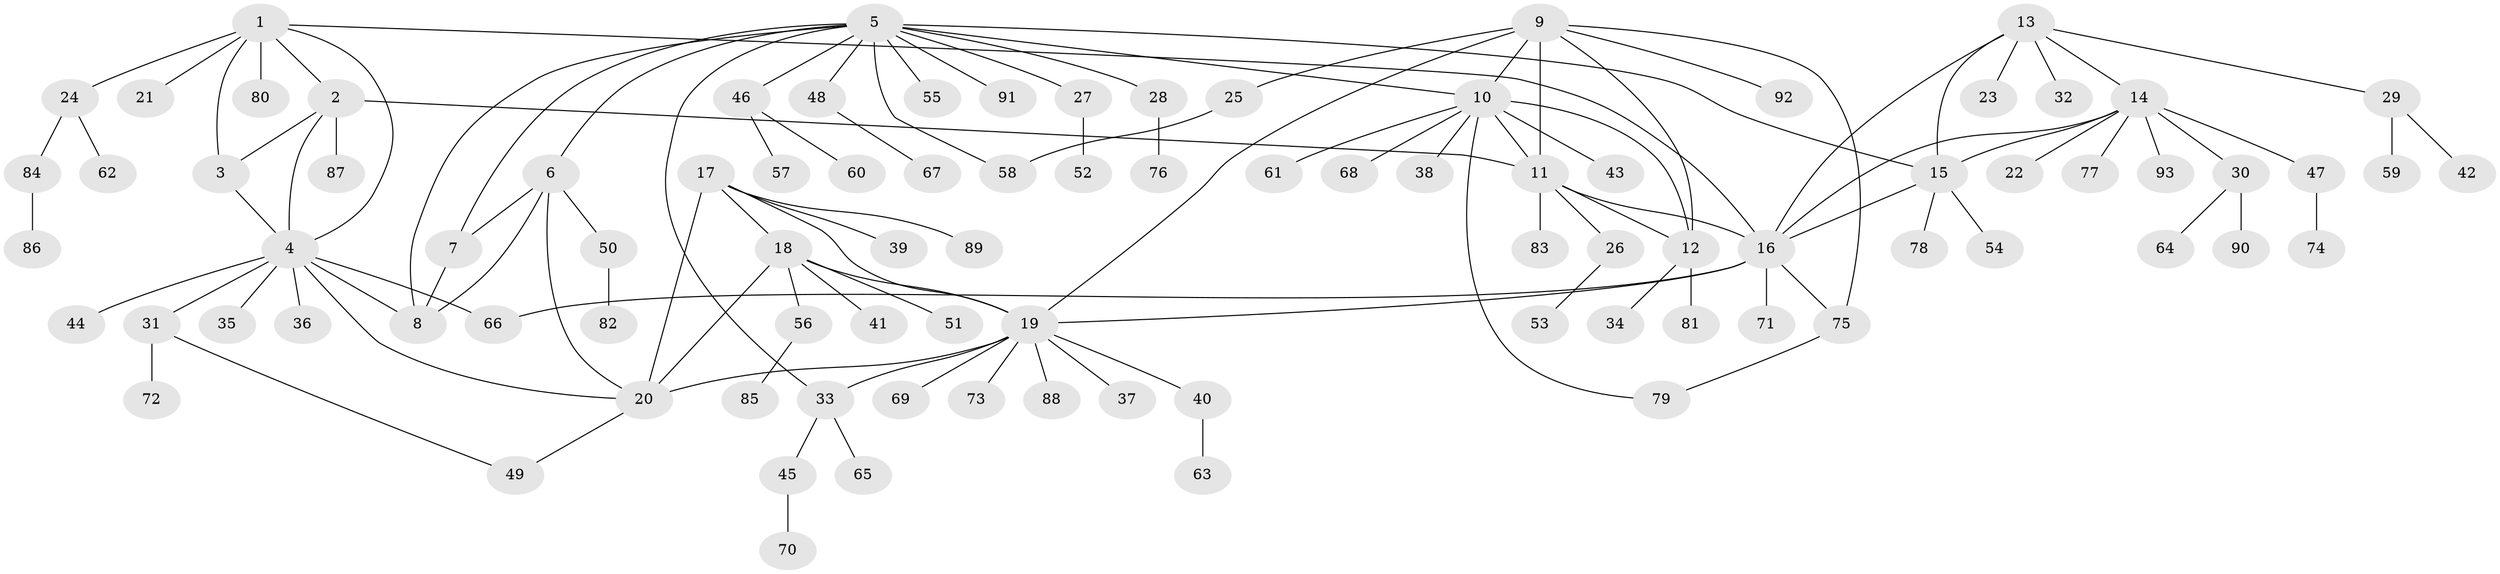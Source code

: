 // Generated by graph-tools (version 1.1) at 2025/02/03/09/25 03:02:39]
// undirected, 93 vertices, 119 edges
graph export_dot {
graph [start="1"]
  node [color=gray90,style=filled];
  1;
  2;
  3;
  4;
  5;
  6;
  7;
  8;
  9;
  10;
  11;
  12;
  13;
  14;
  15;
  16;
  17;
  18;
  19;
  20;
  21;
  22;
  23;
  24;
  25;
  26;
  27;
  28;
  29;
  30;
  31;
  32;
  33;
  34;
  35;
  36;
  37;
  38;
  39;
  40;
  41;
  42;
  43;
  44;
  45;
  46;
  47;
  48;
  49;
  50;
  51;
  52;
  53;
  54;
  55;
  56;
  57;
  58;
  59;
  60;
  61;
  62;
  63;
  64;
  65;
  66;
  67;
  68;
  69;
  70;
  71;
  72;
  73;
  74;
  75;
  76;
  77;
  78;
  79;
  80;
  81;
  82;
  83;
  84;
  85;
  86;
  87;
  88;
  89;
  90;
  91;
  92;
  93;
  1 -- 2;
  1 -- 3;
  1 -- 4;
  1 -- 16;
  1 -- 21;
  1 -- 24;
  1 -- 80;
  2 -- 3;
  2 -- 4;
  2 -- 11;
  2 -- 87;
  3 -- 4;
  4 -- 8;
  4 -- 20;
  4 -- 31;
  4 -- 35;
  4 -- 36;
  4 -- 44;
  4 -- 66;
  5 -- 6;
  5 -- 7;
  5 -- 8;
  5 -- 10;
  5 -- 15;
  5 -- 27;
  5 -- 28;
  5 -- 33;
  5 -- 46;
  5 -- 48;
  5 -- 55;
  5 -- 58;
  5 -- 91;
  6 -- 7;
  6 -- 8;
  6 -- 20;
  6 -- 50;
  7 -- 8;
  9 -- 10;
  9 -- 11;
  9 -- 12;
  9 -- 19;
  9 -- 25;
  9 -- 75;
  9 -- 92;
  10 -- 11;
  10 -- 12;
  10 -- 38;
  10 -- 43;
  10 -- 61;
  10 -- 68;
  10 -- 79;
  11 -- 12;
  11 -- 16;
  11 -- 26;
  11 -- 83;
  12 -- 34;
  12 -- 81;
  13 -- 14;
  13 -- 15;
  13 -- 16;
  13 -- 23;
  13 -- 29;
  13 -- 32;
  14 -- 15;
  14 -- 16;
  14 -- 22;
  14 -- 30;
  14 -- 47;
  14 -- 77;
  14 -- 93;
  15 -- 16;
  15 -- 54;
  15 -- 78;
  16 -- 19;
  16 -- 66;
  16 -- 71;
  16 -- 75;
  17 -- 18;
  17 -- 19;
  17 -- 20;
  17 -- 39;
  17 -- 89;
  18 -- 19;
  18 -- 20;
  18 -- 41;
  18 -- 51;
  18 -- 56;
  19 -- 20;
  19 -- 33;
  19 -- 37;
  19 -- 40;
  19 -- 69;
  19 -- 73;
  19 -- 88;
  20 -- 49;
  24 -- 62;
  24 -- 84;
  25 -- 58;
  26 -- 53;
  27 -- 52;
  28 -- 76;
  29 -- 42;
  29 -- 59;
  30 -- 64;
  30 -- 90;
  31 -- 49;
  31 -- 72;
  33 -- 45;
  33 -- 65;
  40 -- 63;
  45 -- 70;
  46 -- 57;
  46 -- 60;
  47 -- 74;
  48 -- 67;
  50 -- 82;
  56 -- 85;
  75 -- 79;
  84 -- 86;
}

